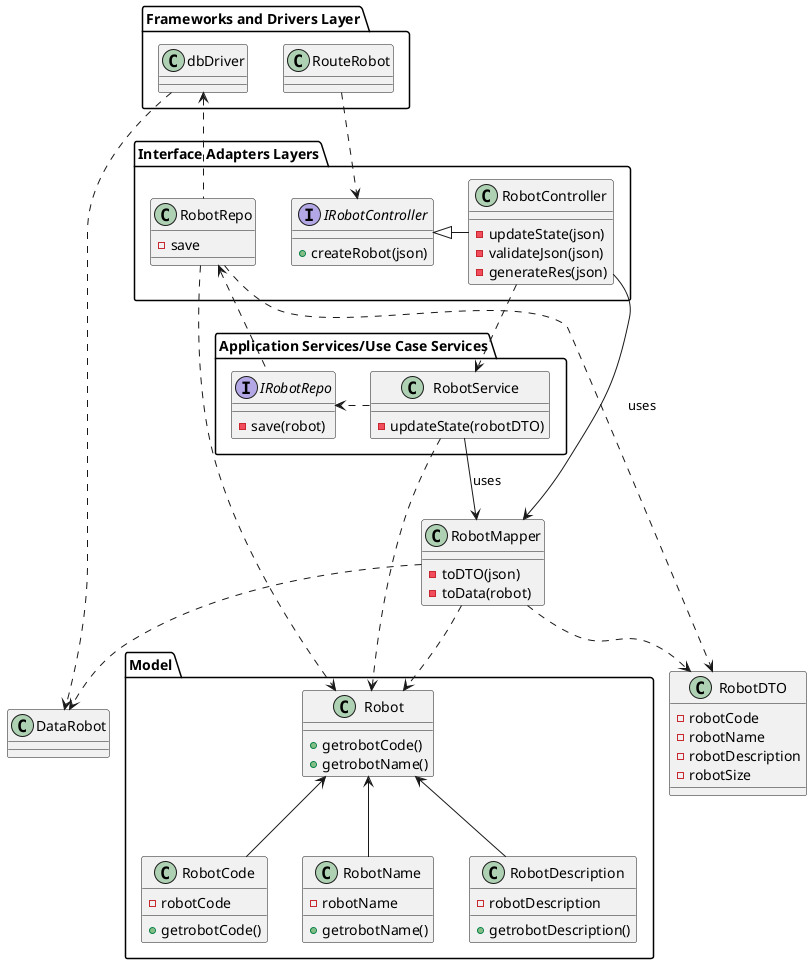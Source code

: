 @startuml

package "Frameworks and Drivers Layer"  {
    class RouteRobot {}
    class dbDriver {}
}

package "Interface Adapters Layers"  {
    interface IRobotController {
        +createRobot(json)
    }
    class RobotController {
        -updateState(json)
        -validateJson(json)
        -generateRes(json)
    }
    class RobotRepo {
        -save
    }
}

RobotController --> RobotMapper : uses

package "Application Services/Use Case Services"   {
    class RobotService {
        -updateState(robotDTO)
    }
    interface IRobotRepo {
        -save(robot)
    }
}
RobotService --> RobotMapper : uses

package "Model"  {
    class Robot {
        +getrobotCode()
        +getrobotName()
    }
    class RobotCode {
        -robotCode
        +getrobotCode()
    }
    class RobotName {
        -robotName
        +getrobotName()
    }
    class RobotDescription {
        -robotDescription
        +getrobotDescription()
    }
}
class RobotMapper {
    -toDTO(json)
    -toData(robot)
}
class RobotDTO {
    -robotCode
    -robotName
    -robotDescription
    -robotSize
}
class DataRobot {}

RouteRobot .d.> IRobotController
RobotController -|> IRobotController
RobotController .d.> RobotService
RobotService .d.> Robot
RobotService .r.> IRobotRepo
IRobotRepo .u.> RobotRepo
RobotRepo .u.> dbDriver

RobotMapper ..> RobotDTO
RobotMapper ..> Robot
RobotMapper ..> DataRobot

dbDriver ..> DataRobot
RobotRepo ..> Robot
RobotRepo ..> RobotDTO

Robot <-- RobotCode
Robot <-- RobotName
Robot <-- RobotDescription


@enduml
